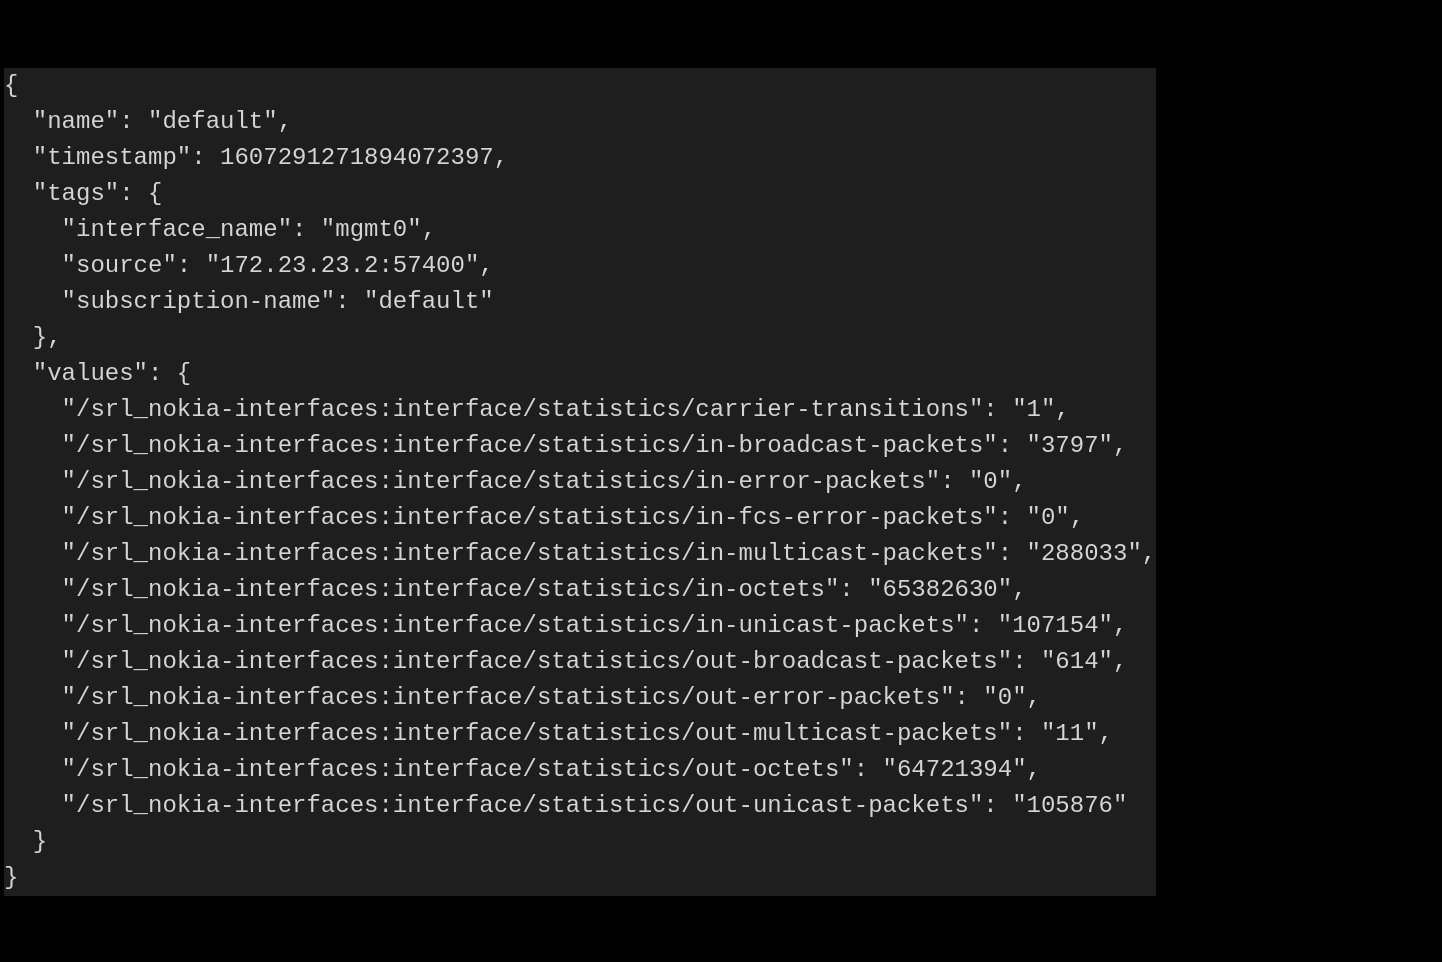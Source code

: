 <mxfile version="13.10.9" type="github">
  <diagram id="jC4EzSezjv07qw7JDBUY" name="Page-1">
    <mxGraphModel dx="1426" dy="759" grid="1" gridSize="10" guides="1" tooltips="1" connect="1" arrows="1" fold="1" page="1" pageScale="1" pageWidth="827" pageHeight="1169" background="#000000" math="0" shadow="0">
      <root>
        <mxCell id="0" />
        <mxCell id="1" parent="0" />
        <mxCell id="nF6e6baew4v_kDPACTq--1" value="&lt;div style=&quot;color: rgb(212 , 212 , 212) ; background-color: rgb(30 , 30 , 30) ; font-family: &amp;#34;menlo&amp;#34; , &amp;#34;monaco&amp;#34; , &amp;#34;courier new&amp;#34; , monospace ; line-height: 18px&quot;&gt;&lt;div&gt;    {&lt;/div&gt;&lt;div&gt;&amp;nbsp; &quot;name&quot;: &quot;default&quot;,&lt;/div&gt;&lt;div&gt;&amp;nbsp; &quot;timestamp&quot;: 1607291271894072397,&lt;/div&gt;&lt;div&gt;&amp;nbsp; &quot;tags&quot;: {&lt;/div&gt;&lt;div&gt;&amp;nbsp; &amp;nbsp; &quot;interface_name&quot;: &quot;mgmt0&quot;,&lt;/div&gt;&lt;div&gt;&amp;nbsp; &amp;nbsp; &quot;source&quot;: &quot;172.23.23.2:57400&quot;,&lt;/div&gt;&lt;div&gt;&amp;nbsp; &amp;nbsp; &quot;subscription-name&quot;: &quot;default&quot;&lt;/div&gt;&lt;div&gt;&amp;nbsp; },&lt;/div&gt;&lt;div&gt;&amp;nbsp; &quot;values&quot;: {&lt;/div&gt;&lt;div&gt;&amp;nbsp; &amp;nbsp; &quot;/srl_nokia-interfaces:interface/statistics/carrier-transitions&quot;: &quot;1&quot;,&lt;/div&gt;&lt;div&gt;&amp;nbsp; &amp;nbsp; &quot;/srl_nokia-interfaces:interface/statistics/in-broadcast-packets&quot;: &quot;3797&quot;,&lt;/div&gt;&lt;div&gt;&amp;nbsp; &amp;nbsp; &quot;/srl_nokia-interfaces:interface/statistics/in-error-packets&quot;: &quot;0&quot;,&lt;/div&gt;&lt;div&gt;&amp;nbsp; &amp;nbsp; &quot;/srl_nokia-interfaces:interface/statistics/in-fcs-error-packets&quot;: &quot;0&quot;,&lt;/div&gt;&lt;div&gt;&amp;nbsp; &amp;nbsp; &quot;/srl_nokia-interfaces:interface/statistics/in-multicast-packets&quot;: &quot;288033&quot;,&lt;/div&gt;&lt;div&gt;&amp;nbsp; &amp;nbsp; &quot;/srl_nokia-interfaces:interface/statistics/in-octets&quot;: &quot;65382630&quot;,&lt;/div&gt;&lt;div&gt;&amp;nbsp; &amp;nbsp; &quot;/srl_nokia-interfaces:interface/statistics/in-unicast-packets&quot;: &quot;107154&quot;,&lt;/div&gt;&lt;div&gt;&amp;nbsp; &amp;nbsp; &quot;/srl_nokia-interfaces:interface/statistics/out-broadcast-packets&quot;: &quot;614&quot;,&lt;/div&gt;&lt;div&gt;&amp;nbsp; &amp;nbsp; &quot;/srl_nokia-interfaces:interface/statistics/out-error-packets&quot;: &quot;0&quot;,&lt;/div&gt;&lt;div&gt;&amp;nbsp; &amp;nbsp; &quot;/srl_nokia-interfaces:interface/statistics/out-multicast-packets&quot;: &quot;11&quot;,&lt;/div&gt;&lt;div&gt;&amp;nbsp; &amp;nbsp; &quot;/srl_nokia-interfaces:interface/statistics/out-octets&quot;: &quot;64721394&quot;,&lt;/div&gt;&lt;div&gt;&amp;nbsp; &amp;nbsp; &quot;/srl_nokia-interfaces:interface/statistics/out-unicast-packets&quot;: &quot;105876&quot;&lt;/div&gt;&lt;div&gt;&amp;nbsp; }&lt;/div&gt;&lt;div&gt;    }&lt;/div&gt;&lt;/div&gt;" style="text;html=1;strokeColor=none;fillColor=none;align=left;verticalAlign=middle;whiteSpace=wrap;rounded=0;" vertex="1" parent="1">
          <mxGeometry x="50" y="50" width="720" height="480" as="geometry" />
        </mxCell>
      </root>
    </mxGraphModel>
  </diagram>
</mxfile>
